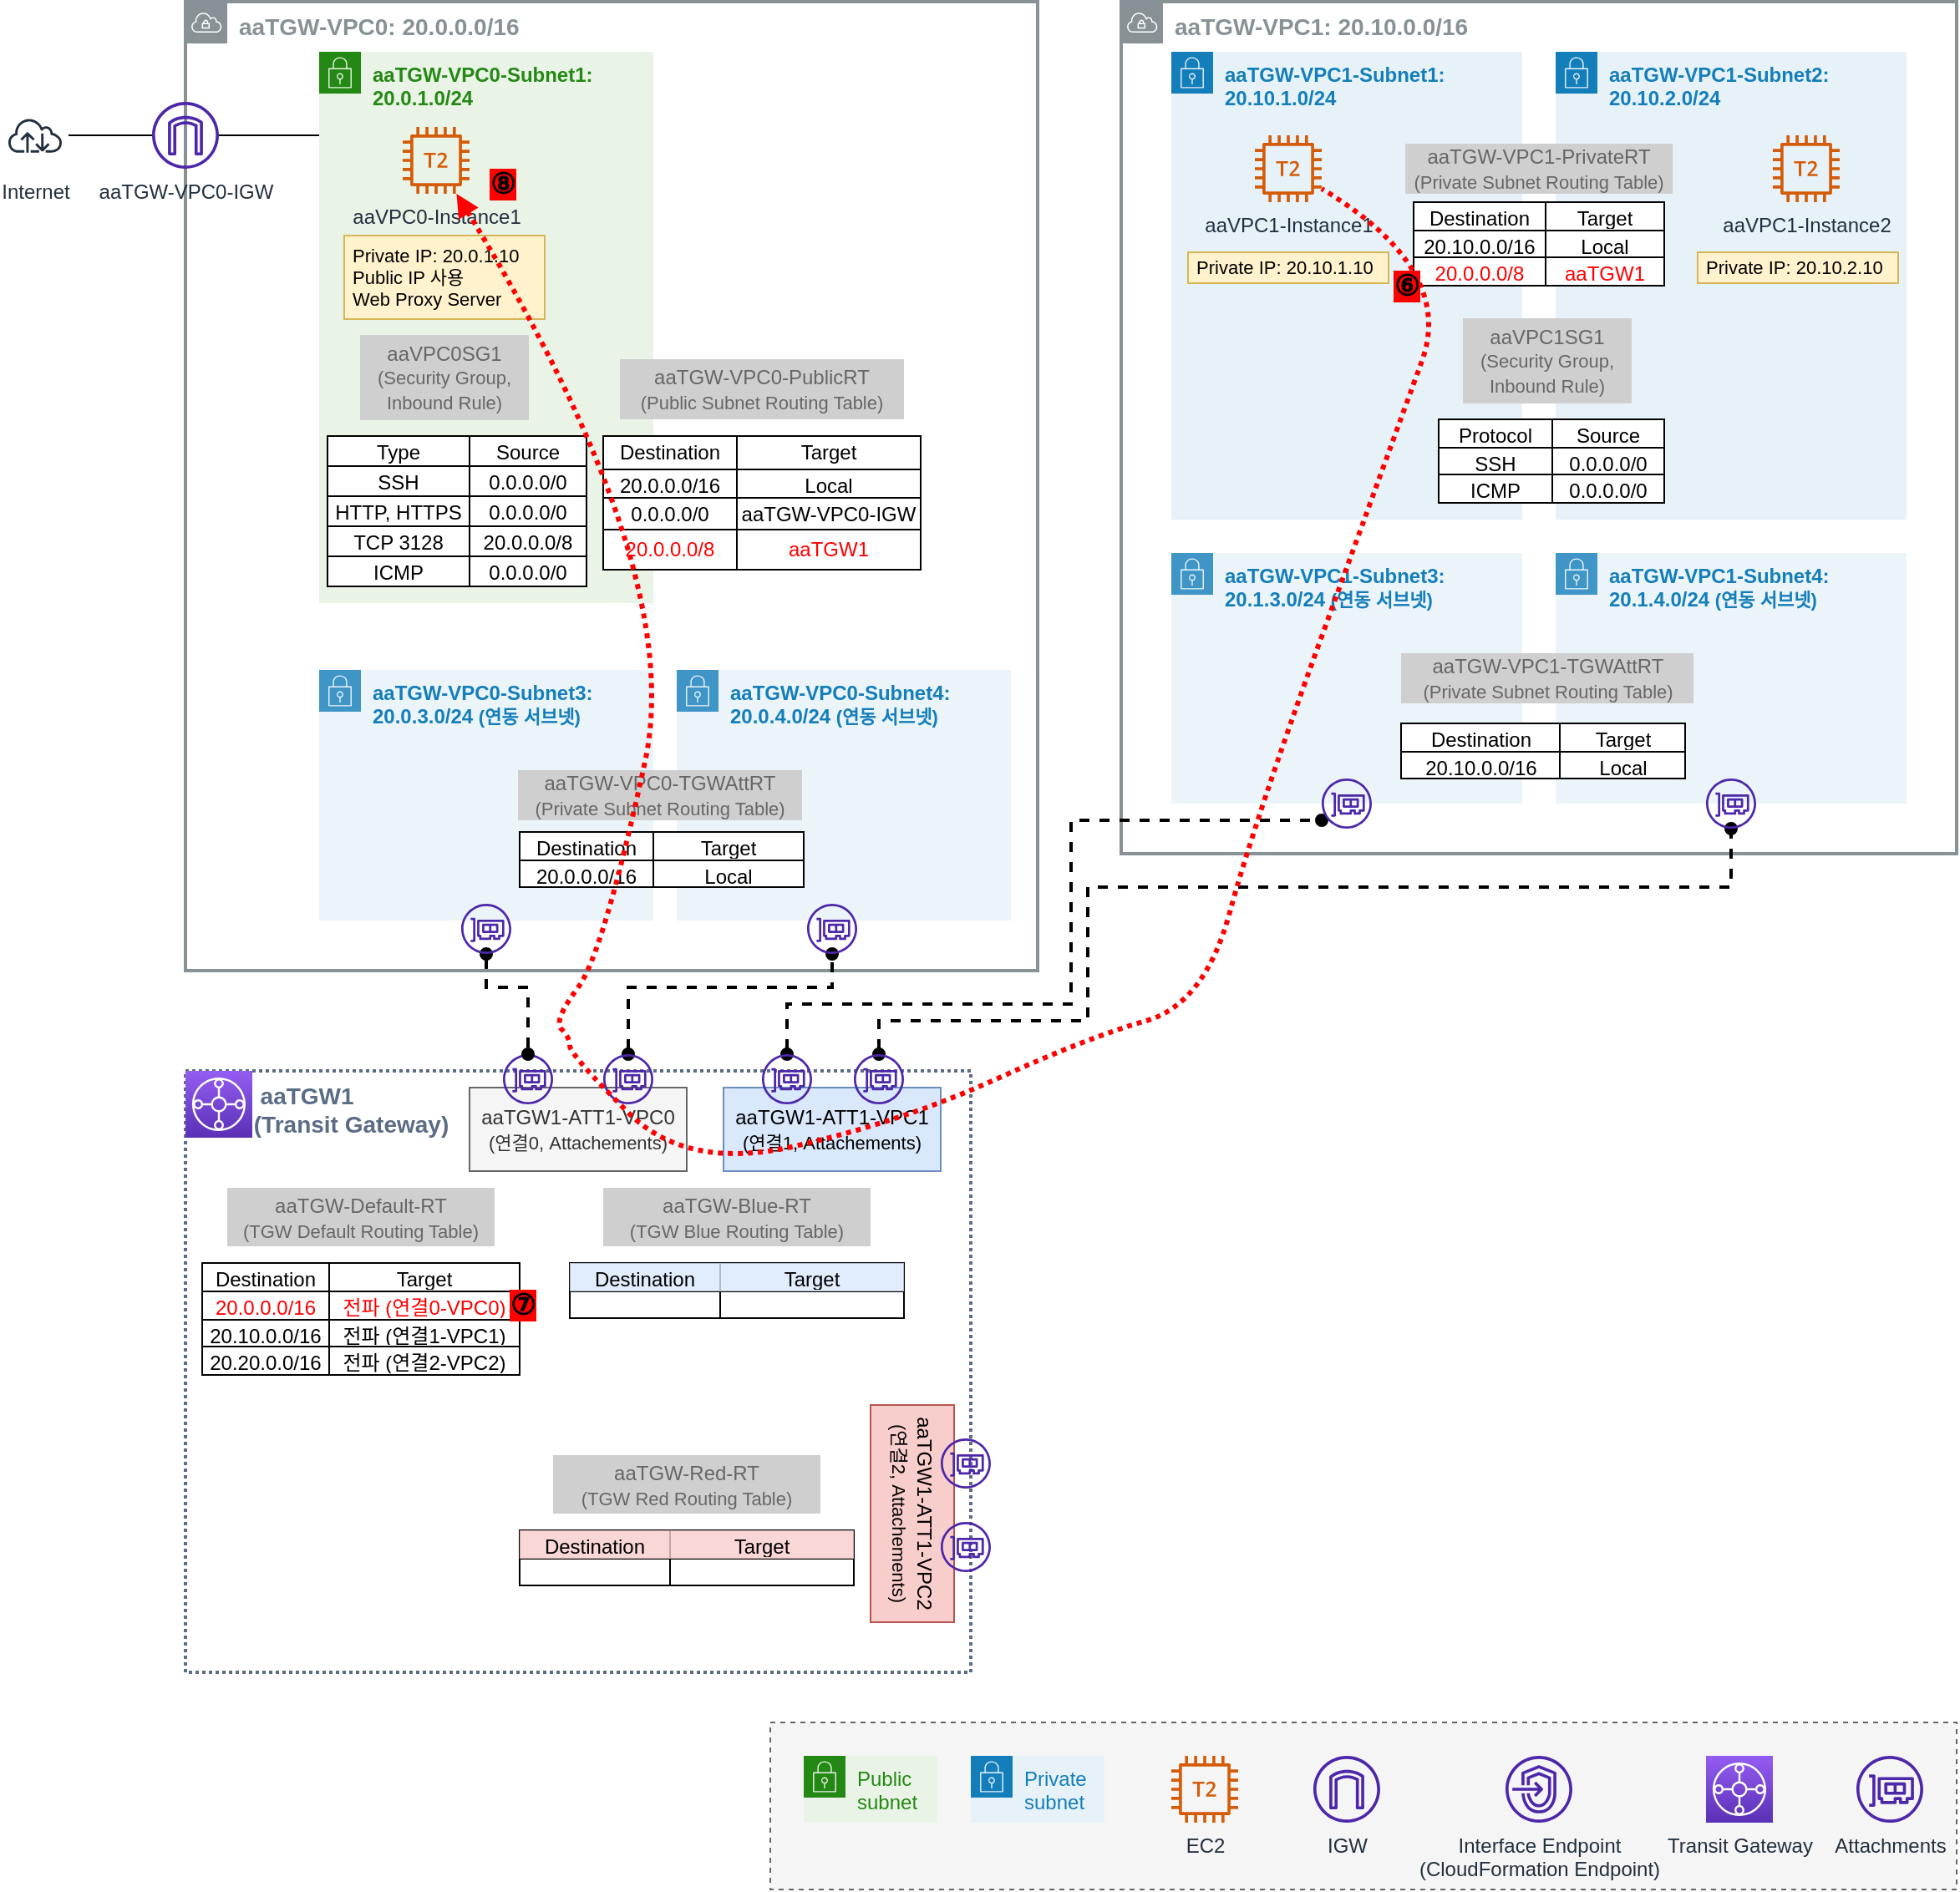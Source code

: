 <mxfile version="20.8.10" type="device"><diagram name="페이지-1" id="Fqa8u3S5fCWvVxwxfUf8"><mxGraphModel dx="1306" dy="894" grid="1" gridSize="10" guides="1" tooltips="1" connect="1" arrows="1" fold="1" page="1" pageScale="1" pageWidth="827" pageHeight="1169" math="0" shadow="0"><root><mxCell id="0"/><mxCell id="1" parent="0"/><mxCell id="DQkL2H3UqqjU508mGGCu-1" value="" style="rounded=0;whiteSpace=wrap;html=1;strokeColor=#666666;fontSize=11;fillColor=#f5f5f5;dashed=1;fontColor=#333333;" parent="1" vertex="1"><mxGeometry x="480" y="1080" width="710" height="100" as="geometry"/></mxCell><mxCell id="DQkL2H3UqqjU508mGGCu-2" value="&lt;b&gt;&lt;font style=&quot;font-size: 14px;&quot;&gt;aaTGW-VPC0: 20.0.0.0/16&lt;/font&gt;&lt;/b&gt;" style="sketch=0;outlineConnect=0;gradientColor=none;html=1;whiteSpace=wrap;fontSize=12;fontStyle=0;shape=mxgraph.aws4.group;grIcon=mxgraph.aws4.group_vpc;strokeColor=#879196;fillColor=none;verticalAlign=top;align=left;spacingLeft=30;fontColor=#879196;dashed=0;strokeWidth=2;" parent="1" vertex="1"><mxGeometry x="130" y="50" width="510" height="580" as="geometry"/></mxCell><mxCell id="DQkL2H3UqqjU508mGGCu-3" value="&lt;b&gt;&lt;font style=&quot;font-size: 14px;&quot;&gt;aaTGW-VPC1: 20.10.0.0/16&lt;/font&gt;&lt;/b&gt;" style="sketch=0;outlineConnect=0;gradientColor=none;html=1;whiteSpace=wrap;fontSize=12;fontStyle=0;shape=mxgraph.aws4.group;grIcon=mxgraph.aws4.group_vpc;strokeColor=#879196;fillColor=none;verticalAlign=top;align=left;spacingLeft=30;fontColor=#879196;dashed=0;strokeWidth=2;" parent="1" vertex="1"><mxGeometry x="690" y="50" width="500" height="510" as="geometry"/></mxCell><mxCell id="DQkL2H3UqqjU508mGGCu-4" value="           aaTGW1&#10;          (Transit Gateway)" style="fillColor=none;strokeColor=#5A6C86;dashed=1;verticalAlign=top;fontStyle=1;fontColor=#5A6C86;align=left;fontSize=14;strokeWidth=2;dashPattern=1 1;" parent="1" vertex="1"><mxGeometry x="130" y="690" width="470" height="360" as="geometry"/></mxCell><mxCell id="DQkL2H3UqqjU508mGGCu-5" value="Attachments" style="sketch=0;outlineConnect=0;fontColor=#232F3E;gradientColor=none;fillColor=#4D27AA;strokeColor=none;dashed=0;verticalLabelPosition=bottom;verticalAlign=top;align=center;html=1;fontSize=12;fontStyle=0;aspect=fixed;pointerEvents=1;shape=mxgraph.aws4.elastic_network_interface;" parent="1" vertex="1"><mxGeometry x="1130" y="1100" width="40" height="40" as="geometry"/></mxCell><mxCell id="DQkL2H3UqqjU508mGGCu-6" value="&lt;b&gt;aaTGW-VPC0-Subnet1: 20.0.1.0/24&lt;/b&gt;" style="points=[[0,0],[0.25,0],[0.5,0],[0.75,0],[1,0],[1,0.25],[1,0.5],[1,0.75],[1,1],[0.75,1],[0.5,1],[0.25,1],[0,1],[0,0.75],[0,0.5],[0,0.25]];outlineConnect=0;gradientColor=none;html=1;whiteSpace=wrap;fontSize=12;fontStyle=0;container=1;pointerEvents=0;collapsible=0;recursiveResize=0;shape=mxgraph.aws4.group;grIcon=mxgraph.aws4.group_security_group;grStroke=0;strokeColor=#248814;fillColor=#E9F3E6;verticalAlign=top;align=left;spacingLeft=30;fontColor=#248814;dashed=0;" parent="1" vertex="1"><mxGeometry x="210" y="80" width="200" height="330" as="geometry"/></mxCell><mxCell id="DQkL2H3UqqjU508mGGCu-7" value="aaVPC0-Instance1" style="sketch=0;outlineConnect=0;fontColor=#232F3E;gradientColor=none;fillColor=#D45B07;strokeColor=none;dashed=0;verticalLabelPosition=bottom;verticalAlign=top;align=center;html=1;fontSize=12;fontStyle=0;aspect=fixed;pointerEvents=1;shape=mxgraph.aws4.t2_instance;" parent="DQkL2H3UqqjU508mGGCu-6" vertex="1"><mxGeometry x="50" y="45" width="40" height="40" as="geometry"/></mxCell><mxCell id="DQkL2H3UqqjU508mGGCu-8" style="edgeStyle=orthogonalEdgeStyle;rounded=0;orthogonalLoop=1;jettySize=auto;html=1;strokeWidth=1;fontSize=11;startArrow=none;startFill=0;endArrow=none;endFill=0;" parent="1" source="DQkL2H3UqqjU508mGGCu-9" edge="1"><mxGeometry relative="1" as="geometry"><mxPoint x="210" y="130" as="targetPoint"/><Array as="points"><mxPoint x="210" y="130"/></Array></mxGeometry></mxCell><mxCell id="DQkL2H3UqqjU508mGGCu-9" value="aaTGW-VPC0-IGW" style="sketch=0;outlineConnect=0;fontColor=#232F3E;gradientColor=none;fillColor=#4D27AA;strokeColor=none;dashed=0;verticalLabelPosition=bottom;verticalAlign=top;align=center;html=1;fontSize=12;fontStyle=0;aspect=fixed;pointerEvents=1;shape=mxgraph.aws4.internet_gateway;" parent="1" vertex="1"><mxGeometry x="110" y="110" width="40" height="40" as="geometry"/></mxCell><mxCell id="DQkL2H3UqqjU508mGGCu-10" value="IGW" style="sketch=0;outlineConnect=0;fontColor=#232F3E;gradientColor=none;fillColor=#4D27AA;strokeColor=none;dashed=0;verticalLabelPosition=bottom;verticalAlign=top;align=center;html=1;fontSize=12;fontStyle=0;aspect=fixed;pointerEvents=1;shape=mxgraph.aws4.internet_gateway;" parent="1" vertex="1"><mxGeometry x="805" y="1100" width="40" height="40" as="geometry"/></mxCell><mxCell id="DQkL2H3UqqjU508mGGCu-11" value="Interface Endpoint&lt;br&gt;(CloudFormation Endpoint)" style="sketch=0;outlineConnect=0;fontColor=#232F3E;gradientColor=none;fillColor=#4D27AA;strokeColor=none;dashed=0;verticalLabelPosition=bottom;verticalAlign=top;align=center;html=1;fontSize=12;fontStyle=0;aspect=fixed;pointerEvents=1;shape=mxgraph.aws4.endpoints;" parent="1" vertex="1"><mxGeometry x="920" y="1100" width="40" height="40" as="geometry"/></mxCell><mxCell id="DQkL2H3UqqjU508mGGCu-12" value="Public subnet" style="points=[[0,0],[0.25,0],[0.5,0],[0.75,0],[1,0],[1,0.25],[1,0.5],[1,0.75],[1,1],[0.75,1],[0.5,1],[0.25,1],[0,1],[0,0.75],[0,0.5],[0,0.25]];outlineConnect=0;gradientColor=none;html=1;whiteSpace=wrap;fontSize=12;fontStyle=0;container=1;pointerEvents=0;collapsible=0;recursiveResize=0;shape=mxgraph.aws4.group;grIcon=mxgraph.aws4.group_security_group;grStroke=0;strokeColor=#248814;fillColor=#E9F3E6;verticalAlign=top;align=left;spacingLeft=30;fontColor=#248814;dashed=0;" parent="1" vertex="1"><mxGeometry x="500" y="1100" width="80" height="40" as="geometry"/></mxCell><mxCell id="DQkL2H3UqqjU508mGGCu-13" style="edgeStyle=orthogonalEdgeStyle;rounded=0;orthogonalLoop=1;jettySize=auto;html=1;strokeWidth=1;fontSize=11;startArrow=none;startFill=0;endArrow=none;endFill=0;" parent="1" source="DQkL2H3UqqjU508mGGCu-14" target="DQkL2H3UqqjU508mGGCu-9" edge="1"><mxGeometry relative="1" as="geometry"/></mxCell><mxCell id="DQkL2H3UqqjU508mGGCu-14" value="Internet" style="sketch=0;outlineConnect=0;fontColor=#232F3E;gradientColor=none;strokeColor=#232F3E;fillColor=#ffffff;dashed=0;verticalLabelPosition=bottom;verticalAlign=top;align=center;html=1;fontSize=12;fontStyle=0;aspect=fixed;shape=mxgraph.aws4.resourceIcon;resIcon=mxgraph.aws4.internet;" parent="1" vertex="1"><mxGeometry x="20" y="110" width="40" height="40" as="geometry"/></mxCell><mxCell id="DQkL2H3UqqjU508mGGCu-15" value="" style="shape=table;startSize=0;container=1;collapsible=0;childLayout=tableLayout;labelBackgroundColor=none;strokeColor=#000000;fontColor=#000000;fillColor=default;" parent="1" vertex="1"><mxGeometry x="380" y="310" width="190" height="80" as="geometry"/></mxCell><mxCell id="DQkL2H3UqqjU508mGGCu-16" value="" style="shape=tableRow;horizontal=0;startSize=0;swimlaneHead=0;swimlaneBody=0;strokeColor=inherit;top=0;left=0;bottom=0;right=0;collapsible=0;dropTarget=0;fillColor=none;points=[[0,0.5],[1,0.5]];portConstraint=eastwest;labelBackgroundColor=none;fontColor=#000000;" parent="DQkL2H3UqqjU508mGGCu-15" vertex="1"><mxGeometry width="190" height="20" as="geometry"/></mxCell><mxCell id="DQkL2H3UqqjU508mGGCu-17" value="Destination" style="shape=partialRectangle;html=1;whiteSpace=wrap;connectable=0;strokeColor=inherit;overflow=hidden;fillColor=none;top=0;left=0;bottom=0;right=0;pointerEvents=1;labelBackgroundColor=none;fontColor=#000000;" parent="DQkL2H3UqqjU508mGGCu-16" vertex="1"><mxGeometry width="80" height="20" as="geometry"><mxRectangle width="80" height="20" as="alternateBounds"/></mxGeometry></mxCell><mxCell id="DQkL2H3UqqjU508mGGCu-18" value="Target" style="shape=partialRectangle;html=1;whiteSpace=wrap;connectable=0;strokeColor=inherit;overflow=hidden;fillColor=none;top=0;left=0;bottom=0;right=0;pointerEvents=1;labelBackgroundColor=none;fontColor=#000000;" parent="DQkL2H3UqqjU508mGGCu-16" vertex="1"><mxGeometry x="80" width="110" height="20" as="geometry"><mxRectangle width="110" height="20" as="alternateBounds"/></mxGeometry></mxCell><mxCell id="DQkL2H3UqqjU508mGGCu-19" value="" style="shape=tableRow;horizontal=0;startSize=0;swimlaneHead=0;swimlaneBody=0;strokeColor=inherit;top=0;left=0;bottom=0;right=0;collapsible=0;dropTarget=0;fillColor=none;points=[[0,0.5],[1,0.5]];portConstraint=eastwest;labelBackgroundColor=none;fontColor=#000000;" parent="DQkL2H3UqqjU508mGGCu-15" vertex="1"><mxGeometry y="20" width="190" height="17" as="geometry"/></mxCell><mxCell id="DQkL2H3UqqjU508mGGCu-20" value="20.0.0.0/16" style="shape=partialRectangle;html=1;whiteSpace=wrap;connectable=0;strokeColor=inherit;overflow=hidden;fillColor=none;top=0;left=0;bottom=0;right=0;pointerEvents=1;labelBackgroundColor=none;fontColor=#000000;" parent="DQkL2H3UqqjU508mGGCu-19" vertex="1"><mxGeometry width="80" height="17" as="geometry"><mxRectangle width="80" height="17" as="alternateBounds"/></mxGeometry></mxCell><mxCell id="DQkL2H3UqqjU508mGGCu-21" value="Local" style="shape=partialRectangle;html=1;whiteSpace=wrap;connectable=0;strokeColor=inherit;overflow=hidden;fillColor=none;top=0;left=0;bottom=0;right=0;pointerEvents=1;labelBackgroundColor=none;fontColor=#000000;" parent="DQkL2H3UqqjU508mGGCu-19" vertex="1"><mxGeometry x="80" width="110" height="17" as="geometry"><mxRectangle width="110" height="17" as="alternateBounds"/></mxGeometry></mxCell><mxCell id="DQkL2H3UqqjU508mGGCu-22" value="" style="shape=tableRow;horizontal=0;startSize=0;swimlaneHead=0;swimlaneBody=0;strokeColor=inherit;top=0;left=0;bottom=0;right=0;collapsible=0;dropTarget=0;fillColor=none;points=[[0,0.5],[1,0.5]];portConstraint=eastwest;labelBackgroundColor=none;fontColor=#000000;" parent="DQkL2H3UqqjU508mGGCu-15" vertex="1"><mxGeometry y="37" width="190" height="19" as="geometry"/></mxCell><mxCell id="DQkL2H3UqqjU508mGGCu-23" value="0.0.0.0/0" style="shape=partialRectangle;html=1;whiteSpace=wrap;connectable=0;strokeColor=inherit;overflow=hidden;fillColor=none;top=0;left=0;bottom=0;right=0;pointerEvents=1;labelBackgroundColor=none;fontColor=#000000;" parent="DQkL2H3UqqjU508mGGCu-22" vertex="1"><mxGeometry width="80" height="19" as="geometry"><mxRectangle width="80" height="19" as="alternateBounds"/></mxGeometry></mxCell><mxCell id="DQkL2H3UqqjU508mGGCu-24" value="aaTGW-VPC0-IGW" style="shape=partialRectangle;html=1;whiteSpace=wrap;connectable=0;strokeColor=inherit;overflow=hidden;fillColor=none;top=0;left=0;bottom=0;right=0;pointerEvents=1;labelBackgroundColor=none;fontColor=#000000;" parent="DQkL2H3UqqjU508mGGCu-22" vertex="1"><mxGeometry x="80" width="110" height="19" as="geometry"><mxRectangle width="110" height="19" as="alternateBounds"/></mxGeometry></mxCell><mxCell id="DQkL2H3UqqjU508mGGCu-25" value="" style="shape=tableRow;horizontal=0;startSize=0;swimlaneHead=0;swimlaneBody=0;strokeColor=inherit;top=0;left=0;bottom=0;right=0;collapsible=0;dropTarget=0;fillColor=none;points=[[0,0.5],[1,0.5]];portConstraint=eastwest;labelBackgroundColor=none;fontColor=#000000;" parent="DQkL2H3UqqjU508mGGCu-15" vertex="1"><mxGeometry y="56" width="190" height="24" as="geometry"/></mxCell><mxCell id="DQkL2H3UqqjU508mGGCu-26" value="20.0.0.0/8" style="shape=partialRectangle;html=1;whiteSpace=wrap;connectable=0;strokeColor=inherit;overflow=hidden;fillColor=none;top=0;left=0;bottom=0;right=0;pointerEvents=1;labelBackgroundColor=none;fontColor=#FF0000;" parent="DQkL2H3UqqjU508mGGCu-25" vertex="1"><mxGeometry width="80" height="24" as="geometry"><mxRectangle width="80" height="24" as="alternateBounds"/></mxGeometry></mxCell><mxCell id="DQkL2H3UqqjU508mGGCu-27" value="aaTGW1" style="shape=partialRectangle;html=1;whiteSpace=wrap;connectable=0;strokeColor=inherit;overflow=hidden;fillColor=none;top=0;left=0;bottom=0;right=0;pointerEvents=1;labelBackgroundColor=none;fontColor=#FF0000;" parent="DQkL2H3UqqjU508mGGCu-25" vertex="1"><mxGeometry x="80" width="110" height="24" as="geometry"><mxRectangle width="110" height="24" as="alternateBounds"/></mxGeometry></mxCell><mxCell id="DQkL2H3UqqjU508mGGCu-28" value="aaTGW-VPC0-PublicRT&lt;br&gt;&lt;font style=&quot;font-size: 11px;&quot;&gt;(Public Subnet Routing Table)&lt;/font&gt;" style="text;html=1;strokeColor=none;fillColor=#CFCFCF;align=center;verticalAlign=middle;whiteSpace=wrap;rounded=0;fontColor=#666666;" parent="1" vertex="1"><mxGeometry x="390" y="264" width="170" height="36" as="geometry"/></mxCell><mxCell id="DQkL2H3UqqjU508mGGCu-29" value="&amp;nbsp;Private IP: 20.0.1.10&lt;br style=&quot;font-size: 11px;&quot;&gt;&amp;nbsp;Public IP 사용&lt;br style=&quot;font-size: 11px;&quot;&gt;&amp;nbsp;Web Proxy Server" style="text;html=1;strokeColor=#d6b656;fillColor=#fff2cc;align=left;verticalAlign=middle;whiteSpace=wrap;rounded=0;fontSize=11;" parent="1" vertex="1"><mxGeometry x="225" y="190" width="120" height="50" as="geometry"/></mxCell><mxCell id="DQkL2H3UqqjU508mGGCu-30" value="" style="shape=table;startSize=0;container=1;collapsible=0;childLayout=tableLayout;fontSize=12;" parent="1" vertex="1"><mxGeometry x="215" y="310" width="155" height="90" as="geometry"/></mxCell><mxCell id="DQkL2H3UqqjU508mGGCu-31" value="" style="shape=tableRow;horizontal=0;startSize=0;swimlaneHead=0;swimlaneBody=0;strokeColor=inherit;top=0;left=0;bottom=0;right=0;collapsible=0;dropTarget=0;fillColor=none;points=[[0,0.5],[1,0.5]];portConstraint=eastwest;fontSize=14;" parent="DQkL2H3UqqjU508mGGCu-30" vertex="1"><mxGeometry width="155" height="18" as="geometry"/></mxCell><mxCell id="DQkL2H3UqqjU508mGGCu-32" value="Type" style="shape=partialRectangle;html=1;whiteSpace=wrap;connectable=0;strokeColor=inherit;overflow=hidden;fillColor=none;top=0;left=0;bottom=0;right=0;pointerEvents=1;fontSize=12;" parent="DQkL2H3UqqjU508mGGCu-31" vertex="1"><mxGeometry width="85" height="18" as="geometry"><mxRectangle width="85" height="18" as="alternateBounds"/></mxGeometry></mxCell><mxCell id="DQkL2H3UqqjU508mGGCu-33" value="Source" style="shape=partialRectangle;html=1;whiteSpace=wrap;connectable=0;strokeColor=inherit;overflow=hidden;fillColor=none;top=0;left=0;bottom=0;right=0;pointerEvents=1;fontSize=12;" parent="DQkL2H3UqqjU508mGGCu-31" vertex="1"><mxGeometry x="85" width="70" height="18" as="geometry"><mxRectangle width="70" height="18" as="alternateBounds"/></mxGeometry></mxCell><mxCell id="DQkL2H3UqqjU508mGGCu-34" value="" style="shape=tableRow;horizontal=0;startSize=0;swimlaneHead=0;swimlaneBody=0;strokeColor=inherit;top=0;left=0;bottom=0;right=0;collapsible=0;dropTarget=0;fillColor=none;points=[[0,0.5],[1,0.5]];portConstraint=eastwest;fontSize=14;" parent="DQkL2H3UqqjU508mGGCu-30" vertex="1"><mxGeometry y="18" width="155" height="18" as="geometry"/></mxCell><mxCell id="DQkL2H3UqqjU508mGGCu-35" value="SSH" style="shape=partialRectangle;html=1;whiteSpace=wrap;connectable=0;strokeColor=inherit;overflow=hidden;fillColor=none;top=0;left=0;bottom=0;right=0;pointerEvents=1;fontSize=12;" parent="DQkL2H3UqqjU508mGGCu-34" vertex="1"><mxGeometry width="85" height="18" as="geometry"><mxRectangle width="85" height="18" as="alternateBounds"/></mxGeometry></mxCell><mxCell id="DQkL2H3UqqjU508mGGCu-36" value="0.0.0.0/0" style="shape=partialRectangle;html=1;whiteSpace=wrap;connectable=0;strokeColor=inherit;overflow=hidden;fillColor=none;top=0;left=0;bottom=0;right=0;pointerEvents=1;fontSize=12;" parent="DQkL2H3UqqjU508mGGCu-34" vertex="1"><mxGeometry x="85" width="70" height="18" as="geometry"><mxRectangle width="70" height="18" as="alternateBounds"/></mxGeometry></mxCell><mxCell id="DQkL2H3UqqjU508mGGCu-37" value="" style="shape=tableRow;horizontal=0;startSize=0;swimlaneHead=0;swimlaneBody=0;strokeColor=inherit;top=0;left=0;bottom=0;right=0;collapsible=0;dropTarget=0;fillColor=none;points=[[0,0.5],[1,0.5]];portConstraint=eastwest;fontSize=14;" parent="DQkL2H3UqqjU508mGGCu-30" vertex="1"><mxGeometry y="36" width="155" height="18" as="geometry"/></mxCell><mxCell id="DQkL2H3UqqjU508mGGCu-38" value="HTTP, HTTPS" style="shape=partialRectangle;html=1;whiteSpace=wrap;connectable=0;strokeColor=inherit;overflow=hidden;fillColor=none;top=0;left=0;bottom=0;right=0;pointerEvents=1;fontSize=12;" parent="DQkL2H3UqqjU508mGGCu-37" vertex="1"><mxGeometry width="85" height="18" as="geometry"><mxRectangle width="85" height="18" as="alternateBounds"/></mxGeometry></mxCell><mxCell id="DQkL2H3UqqjU508mGGCu-39" value="0.0.0.0/0" style="shape=partialRectangle;html=1;whiteSpace=wrap;connectable=0;strokeColor=inherit;overflow=hidden;fillColor=none;top=0;left=0;bottom=0;right=0;pointerEvents=1;fontSize=12;" parent="DQkL2H3UqqjU508mGGCu-37" vertex="1"><mxGeometry x="85" width="70" height="18" as="geometry"><mxRectangle width="70" height="18" as="alternateBounds"/></mxGeometry></mxCell><mxCell id="DQkL2H3UqqjU508mGGCu-40" value="" style="shape=tableRow;horizontal=0;startSize=0;swimlaneHead=0;swimlaneBody=0;strokeColor=inherit;top=0;left=0;bottom=0;right=0;collapsible=0;dropTarget=0;fillColor=none;points=[[0,0.5],[1,0.5]];portConstraint=eastwest;fontSize=14;" parent="DQkL2H3UqqjU508mGGCu-30" vertex="1"><mxGeometry y="54" width="155" height="18" as="geometry"/></mxCell><mxCell id="DQkL2H3UqqjU508mGGCu-41" value="TCP 3128" style="shape=partialRectangle;html=1;whiteSpace=wrap;connectable=0;strokeColor=inherit;overflow=hidden;fillColor=none;top=0;left=0;bottom=0;right=0;pointerEvents=1;fontSize=12;" parent="DQkL2H3UqqjU508mGGCu-40" vertex="1"><mxGeometry width="85" height="18" as="geometry"><mxRectangle width="85" height="18" as="alternateBounds"/></mxGeometry></mxCell><mxCell id="DQkL2H3UqqjU508mGGCu-42" value="20.0.0.0/8" style="shape=partialRectangle;html=1;whiteSpace=wrap;connectable=0;strokeColor=inherit;overflow=hidden;fillColor=none;top=0;left=0;bottom=0;right=0;pointerEvents=1;fontSize=12;" parent="DQkL2H3UqqjU508mGGCu-40" vertex="1"><mxGeometry x="85" width="70" height="18" as="geometry"><mxRectangle width="70" height="18" as="alternateBounds"/></mxGeometry></mxCell><mxCell id="DQkL2H3UqqjU508mGGCu-43" value="" style="shape=tableRow;horizontal=0;startSize=0;swimlaneHead=0;swimlaneBody=0;strokeColor=inherit;top=0;left=0;bottom=0;right=0;collapsible=0;dropTarget=0;fillColor=none;points=[[0,0.5],[1,0.5]];portConstraint=eastwest;fontSize=14;" parent="DQkL2H3UqqjU508mGGCu-30" vertex="1"><mxGeometry y="72" width="155" height="18" as="geometry"/></mxCell><mxCell id="DQkL2H3UqqjU508mGGCu-44" value="ICMP" style="shape=partialRectangle;html=1;whiteSpace=wrap;connectable=0;strokeColor=inherit;overflow=hidden;fillColor=none;top=0;left=0;bottom=0;right=0;pointerEvents=1;fontSize=12;" parent="DQkL2H3UqqjU508mGGCu-43" vertex="1"><mxGeometry width="85" height="18" as="geometry"><mxRectangle width="85" height="18" as="alternateBounds"/></mxGeometry></mxCell><mxCell id="DQkL2H3UqqjU508mGGCu-45" value="0.0.0.0/0" style="shape=partialRectangle;html=1;whiteSpace=wrap;connectable=0;strokeColor=inherit;overflow=hidden;fillColor=none;top=0;left=0;bottom=0;right=0;pointerEvents=1;fontSize=12;" parent="DQkL2H3UqqjU508mGGCu-43" vertex="1"><mxGeometry x="85" width="70" height="18" as="geometry"><mxRectangle width="70" height="18" as="alternateBounds"/></mxGeometry></mxCell><mxCell id="DQkL2H3UqqjU508mGGCu-46" value="aaVPC0SG1&lt;br&gt;&lt;font style=&quot;font-size: 11px;&quot;&gt;(Security Group, Inbound Rule)&lt;/font&gt;" style="rounded=0;whiteSpace=wrap;html=1;fillColor=#CFCFCF;fontColor=#666666;strokeColor=#CFCFCF;align=center;" parent="1" vertex="1"><mxGeometry x="235" y="250" width="100" height="50" as="geometry"/></mxCell><mxCell id="DQkL2H3UqqjU508mGGCu-47" value="&lt;b&gt;aaTGW-VPC1-Subnet1: 20.10.1.0/24&lt;/b&gt;" style="points=[[0,0],[0.25,0],[0.5,0],[0.75,0],[1,0],[1,0.25],[1,0.5],[1,0.75],[1,1],[0.75,1],[0.5,1],[0.25,1],[0,1],[0,0.75],[0,0.5],[0,0.25]];outlineConnect=0;gradientColor=none;html=1;whiteSpace=wrap;fontSize=12;fontStyle=0;container=1;pointerEvents=0;collapsible=0;recursiveResize=0;shape=mxgraph.aws4.group;grIcon=mxgraph.aws4.group_security_group;grStroke=0;strokeColor=#147EBA;fillColor=#E6F2F8;verticalAlign=top;align=left;spacingLeft=30;fontColor=#147EBA;dashed=0;" parent="1" vertex="1"><mxGeometry x="720" y="80" width="210" height="280" as="geometry"/></mxCell><mxCell id="DQkL2H3UqqjU508mGGCu-48" value="aaVPC1-Instance1" style="sketch=0;outlineConnect=0;fontColor=#232F3E;gradientColor=none;fillColor=#D45B07;strokeColor=none;dashed=0;verticalLabelPosition=bottom;verticalAlign=top;align=center;html=1;fontSize=12;fontStyle=0;aspect=fixed;pointerEvents=1;shape=mxgraph.aws4.t2_instance;" parent="DQkL2H3UqqjU508mGGCu-47" vertex="1"><mxGeometry x="50" y="50" width="40" height="40" as="geometry"/></mxCell><mxCell id="DQkL2H3UqqjU508mGGCu-49" value="&amp;nbsp;Private IP: 20.10.1.10" style="text;html=1;strokeColor=#d6b656;fillColor=#fff2cc;align=left;verticalAlign=middle;whiteSpace=wrap;rounded=0;fontSize=11;" parent="DQkL2H3UqqjU508mGGCu-47" vertex="1"><mxGeometry x="10" y="120" width="120" height="18.5" as="geometry"/></mxCell><mxCell id="DQkL2H3UqqjU508mGGCu-50" value="Private subnet" style="points=[[0,0],[0.25,0],[0.5,0],[0.75,0],[1,0],[1,0.25],[1,0.5],[1,0.75],[1,1],[0.75,1],[0.5,1],[0.25,1],[0,1],[0,0.75],[0,0.5],[0,0.25]];outlineConnect=0;gradientColor=none;html=1;whiteSpace=wrap;fontSize=12;fontStyle=0;container=1;pointerEvents=0;collapsible=0;recursiveResize=0;shape=mxgraph.aws4.group;grIcon=mxgraph.aws4.group_security_group;grStroke=0;strokeColor=#147EBA;fillColor=#E6F2F8;verticalAlign=top;align=left;spacingLeft=30;fontColor=#147EBA;dashed=0;" parent="1" vertex="1"><mxGeometry x="600" y="1100" width="80" height="40" as="geometry"/></mxCell><mxCell id="DQkL2H3UqqjU508mGGCu-51" value="&lt;b&gt;aaTGW-VPC1-Subnet2: 20.10.2.0/24&lt;/b&gt;" style="points=[[0,0],[0.25,0],[0.5,0],[0.75,0],[1,0],[1,0.25],[1,0.5],[1,0.75],[1,1],[0.75,1],[0.5,1],[0.25,1],[0,1],[0,0.75],[0,0.5],[0,0.25]];outlineConnect=0;gradientColor=none;html=1;whiteSpace=wrap;fontSize=12;fontStyle=0;container=1;pointerEvents=0;collapsible=0;recursiveResize=0;shape=mxgraph.aws4.group;grIcon=mxgraph.aws4.group_security_group;grStroke=0;strokeColor=#147EBA;fillColor=#E6F2F8;verticalAlign=top;align=left;spacingLeft=30;fontColor=#147EBA;dashed=0;" parent="1" vertex="1"><mxGeometry x="950" y="80" width="210" height="280" as="geometry"/></mxCell><mxCell id="DQkL2H3UqqjU508mGGCu-52" value="aaVPC1-Instance2" style="sketch=0;outlineConnect=0;fontColor=#232F3E;gradientColor=none;fillColor=#D45B07;strokeColor=none;dashed=0;verticalLabelPosition=bottom;verticalAlign=top;align=center;html=1;fontSize=12;fontStyle=0;aspect=fixed;pointerEvents=1;shape=mxgraph.aws4.t2_instance;" parent="DQkL2H3UqqjU508mGGCu-51" vertex="1"><mxGeometry x="130" y="50" width="40" height="40" as="geometry"/></mxCell><mxCell id="DQkL2H3UqqjU508mGGCu-53" value="aaTGW-VPC1-PrivateRT&lt;br&gt;&lt;font style=&quot;font-size: 11px;&quot;&gt;(Private Subnet Routing Table)&lt;/font&gt;" style="text;html=1;strokeColor=none;fillColor=#CFCFCF;align=center;verticalAlign=middle;whiteSpace=wrap;rounded=0;fontColor=#666666;" parent="DQkL2H3UqqjU508mGGCu-51" vertex="1"><mxGeometry x="-90" y="55" width="160" height="30" as="geometry"/></mxCell><mxCell id="DQkL2H3UqqjU508mGGCu-54" value="&amp;nbsp;Private IP: 20.10.2.10" style="text;html=1;strokeColor=#d6b656;fillColor=#fff2cc;align=left;verticalAlign=middle;whiteSpace=wrap;rounded=0;fontSize=11;" parent="DQkL2H3UqqjU508mGGCu-51" vertex="1"><mxGeometry x="85" y="120" width="120" height="18.5" as="geometry"/></mxCell><mxCell id="DQkL2H3UqqjU508mGGCu-55" value="" style="shape=table;startSize=0;container=1;collapsible=0;childLayout=tableLayout;" parent="1" vertex="1"><mxGeometry x="865" y="170" width="150" height="50" as="geometry"/></mxCell><mxCell id="DQkL2H3UqqjU508mGGCu-56" value="" style="shape=tableRow;horizontal=0;startSize=0;swimlaneHead=0;swimlaneBody=0;top=0;left=0;bottom=0;right=0;collapsible=0;dropTarget=0;fillColor=none;points=[[0,0.5],[1,0.5]];portConstraint=eastwest;" parent="DQkL2H3UqqjU508mGGCu-55" vertex="1"><mxGeometry width="150" height="17" as="geometry"/></mxCell><mxCell id="DQkL2H3UqqjU508mGGCu-57" value="Destination" style="shape=partialRectangle;html=1;whiteSpace=wrap;connectable=0;overflow=hidden;fillColor=none;top=0;left=0;bottom=0;right=0;pointerEvents=1;" parent="DQkL2H3UqqjU508mGGCu-56" vertex="1"><mxGeometry width="79" height="17" as="geometry"><mxRectangle width="79" height="17" as="alternateBounds"/></mxGeometry></mxCell><mxCell id="DQkL2H3UqqjU508mGGCu-58" value="Target" style="shape=partialRectangle;html=1;whiteSpace=wrap;connectable=0;overflow=hidden;fillColor=none;top=0;left=0;bottom=0;right=0;pointerEvents=1;" parent="DQkL2H3UqqjU508mGGCu-56" vertex="1"><mxGeometry x="79" width="71" height="17" as="geometry"><mxRectangle width="71" height="17" as="alternateBounds"/></mxGeometry></mxCell><mxCell id="DQkL2H3UqqjU508mGGCu-59" value="" style="shape=tableRow;horizontal=0;startSize=0;swimlaneHead=0;swimlaneBody=0;top=0;left=0;bottom=0;right=0;collapsible=0;dropTarget=0;fillColor=none;points=[[0,0.5],[1,0.5]];portConstraint=eastwest;" parent="DQkL2H3UqqjU508mGGCu-55" vertex="1"><mxGeometry y="17" width="150" height="16" as="geometry"/></mxCell><mxCell id="DQkL2H3UqqjU508mGGCu-60" value="20.10.0.0/16" style="shape=partialRectangle;html=1;whiteSpace=wrap;connectable=0;overflow=hidden;fillColor=none;top=0;left=0;bottom=0;right=0;pointerEvents=1;" parent="DQkL2H3UqqjU508mGGCu-59" vertex="1"><mxGeometry width="79" height="16" as="geometry"><mxRectangle width="79" height="16" as="alternateBounds"/></mxGeometry></mxCell><mxCell id="DQkL2H3UqqjU508mGGCu-61" value="Local" style="shape=partialRectangle;html=1;whiteSpace=wrap;connectable=0;overflow=hidden;fillColor=none;top=0;left=0;bottom=0;right=0;pointerEvents=1;" parent="DQkL2H3UqqjU508mGGCu-59" vertex="1"><mxGeometry x="79" width="71" height="16" as="geometry"><mxRectangle width="71" height="16" as="alternateBounds"/></mxGeometry></mxCell><mxCell id="DQkL2H3UqqjU508mGGCu-62" value="" style="shape=tableRow;horizontal=0;startSize=0;swimlaneHead=0;swimlaneBody=0;top=0;left=0;bottom=0;right=0;collapsible=0;dropTarget=0;fillColor=none;points=[[0,0.5],[1,0.5]];portConstraint=eastwest;" parent="DQkL2H3UqqjU508mGGCu-55" vertex="1"><mxGeometry y="33" width="150" height="17" as="geometry"/></mxCell><mxCell id="DQkL2H3UqqjU508mGGCu-63" value="20.0.0.0/8" style="shape=partialRectangle;html=1;whiteSpace=wrap;connectable=0;overflow=hidden;fillColor=none;top=0;left=0;bottom=0;right=0;pointerEvents=1;fontColor=#FF0000;" parent="DQkL2H3UqqjU508mGGCu-62" vertex="1"><mxGeometry width="79" height="17" as="geometry"><mxRectangle width="79" height="17" as="alternateBounds"/></mxGeometry></mxCell><mxCell id="DQkL2H3UqqjU508mGGCu-64" value="aaTGW1" style="shape=partialRectangle;html=1;whiteSpace=wrap;connectable=0;overflow=hidden;fillColor=none;top=0;left=0;bottom=0;right=0;pointerEvents=1;fontColor=#FF0000;" parent="DQkL2H3UqqjU508mGGCu-62" vertex="1"><mxGeometry x="79" width="71" height="17" as="geometry"><mxRectangle width="71" height="17" as="alternateBounds"/></mxGeometry></mxCell><mxCell id="DQkL2H3UqqjU508mGGCu-65" value="aaVPC1SG1&lt;br&gt;&lt;font style=&quot;font-size: 11px;&quot;&gt;(Security Group, Inbound Rule)&lt;/font&gt;" style="rounded=0;whiteSpace=wrap;html=1;fillColor=#CFCFCF;fontColor=#666666;strokeColor=#CFCFCF;align=center;" parent="1" vertex="1"><mxGeometry x="895" y="240" width="100" height="50" as="geometry"/></mxCell><mxCell id="DQkL2H3UqqjU508mGGCu-66" value="" style="shape=table;startSize=0;container=1;collapsible=0;childLayout=tableLayout;fontSize=11;" parent="1" vertex="1"><mxGeometry x="880" y="300" width="135" height="50" as="geometry"/></mxCell><mxCell id="DQkL2H3UqqjU508mGGCu-67" value="" style="shape=tableRow;horizontal=0;startSize=0;swimlaneHead=0;swimlaneBody=0;strokeColor=inherit;top=0;left=0;bottom=0;right=0;collapsible=0;dropTarget=0;fillColor=none;points=[[0,0.5],[1,0.5]];portConstraint=eastwest;fontSize=11;" parent="DQkL2H3UqqjU508mGGCu-66" vertex="1"><mxGeometry width="135" height="17" as="geometry"/></mxCell><mxCell id="DQkL2H3UqqjU508mGGCu-68" value="&lt;font style=&quot;font-size: 12px;&quot;&gt;Protocol&lt;/font&gt;" style="shape=partialRectangle;html=1;whiteSpace=wrap;connectable=0;strokeColor=inherit;overflow=hidden;fillColor=none;top=0;left=0;bottom=0;right=0;pointerEvents=1;fontSize=11;" parent="DQkL2H3UqqjU508mGGCu-67" vertex="1"><mxGeometry width="68" height="17" as="geometry"><mxRectangle width="68" height="17" as="alternateBounds"/></mxGeometry></mxCell><mxCell id="DQkL2H3UqqjU508mGGCu-69" value="Source" style="shape=partialRectangle;html=1;whiteSpace=wrap;connectable=0;strokeColor=inherit;overflow=hidden;fillColor=none;top=0;left=0;bottom=0;right=0;pointerEvents=1;fontSize=12;" parent="DQkL2H3UqqjU508mGGCu-67" vertex="1"><mxGeometry x="68" width="67" height="17" as="geometry"><mxRectangle width="67" height="17" as="alternateBounds"/></mxGeometry></mxCell><mxCell id="DQkL2H3UqqjU508mGGCu-70" value="" style="shape=tableRow;horizontal=0;startSize=0;swimlaneHead=0;swimlaneBody=0;strokeColor=inherit;top=0;left=0;bottom=0;right=0;collapsible=0;dropTarget=0;fillColor=none;points=[[0,0.5],[1,0.5]];portConstraint=eastwest;fontSize=11;" parent="DQkL2H3UqqjU508mGGCu-66" vertex="1"><mxGeometry y="17" width="135" height="16" as="geometry"/></mxCell><mxCell id="DQkL2H3UqqjU508mGGCu-71" value="SSH" style="shape=partialRectangle;html=1;whiteSpace=wrap;connectable=0;strokeColor=inherit;overflow=hidden;fillColor=none;top=0;left=0;bottom=0;right=0;pointerEvents=1;fontSize=12;" parent="DQkL2H3UqqjU508mGGCu-70" vertex="1"><mxGeometry width="68" height="16" as="geometry"><mxRectangle width="68" height="16" as="alternateBounds"/></mxGeometry></mxCell><mxCell id="DQkL2H3UqqjU508mGGCu-72" value="0.0.0.0/0" style="shape=partialRectangle;html=1;whiteSpace=wrap;connectable=0;strokeColor=inherit;overflow=hidden;fillColor=none;top=0;left=0;bottom=0;right=0;pointerEvents=1;fontSize=12;" parent="DQkL2H3UqqjU508mGGCu-70" vertex="1"><mxGeometry x="68" width="67" height="16" as="geometry"><mxRectangle width="67" height="16" as="alternateBounds"/></mxGeometry></mxCell><mxCell id="DQkL2H3UqqjU508mGGCu-73" value="" style="shape=tableRow;horizontal=0;startSize=0;swimlaneHead=0;swimlaneBody=0;strokeColor=inherit;top=0;left=0;bottom=0;right=0;collapsible=0;dropTarget=0;fillColor=none;points=[[0,0.5],[1,0.5]];portConstraint=eastwest;fontSize=11;" parent="DQkL2H3UqqjU508mGGCu-66" vertex="1"><mxGeometry y="33" width="135" height="17" as="geometry"/></mxCell><mxCell id="DQkL2H3UqqjU508mGGCu-74" value="ICMP" style="shape=partialRectangle;html=1;whiteSpace=wrap;connectable=0;strokeColor=inherit;overflow=hidden;fillColor=none;top=0;left=0;bottom=0;right=0;pointerEvents=1;fontSize=12;" parent="DQkL2H3UqqjU508mGGCu-73" vertex="1"><mxGeometry width="68" height="17" as="geometry"><mxRectangle width="68" height="17" as="alternateBounds"/></mxGeometry></mxCell><mxCell id="DQkL2H3UqqjU508mGGCu-75" value="0.0.0.0/0" style="shape=partialRectangle;html=1;whiteSpace=wrap;connectable=0;strokeColor=inherit;overflow=hidden;fillColor=none;top=0;left=0;bottom=0;right=0;pointerEvents=1;fontSize=12;" parent="DQkL2H3UqqjU508mGGCu-73" vertex="1"><mxGeometry x="68" width="67" height="17" as="geometry"><mxRectangle width="67" height="17" as="alternateBounds"/></mxGeometry></mxCell><mxCell id="DQkL2H3UqqjU508mGGCu-76" value="EC2" style="sketch=0;outlineConnect=0;fontColor=#232F3E;gradientColor=none;fillColor=#D45B07;strokeColor=none;dashed=0;verticalLabelPosition=bottom;verticalAlign=top;align=center;html=1;fontSize=12;fontStyle=0;aspect=fixed;pointerEvents=1;shape=mxgraph.aws4.t2_instance;" parent="1" vertex="1"><mxGeometry x="720" y="1100" width="40" height="40" as="geometry"/></mxCell><mxCell id="DQkL2H3UqqjU508mGGCu-77" value="aaTGW1-ATT1-VPC0&lt;br&gt;&lt;font style=&quot;font-size: 11px;&quot;&gt;(연결0, Attachements)&lt;/font&gt;" style="rounded=0;whiteSpace=wrap;html=1;fontSize=12;fillColor=#f5f5f5;fontColor=#333333;strokeColor=#666666;" parent="1" vertex="1"><mxGeometry x="300" y="700" width="130" height="50" as="geometry"/></mxCell><mxCell id="DQkL2H3UqqjU508mGGCu-78" value="aaTGW1-ATT1-VPC1&lt;br&gt;&lt;font style=&quot;font-size: 11px;&quot;&gt;(연결1, Attachements)&lt;/font&gt;" style="rounded=0;whiteSpace=wrap;html=1;fontSize=12;fillColor=#dae8fc;strokeColor=#6c8ebf;" parent="1" vertex="1"><mxGeometry x="452" y="700" width="130" height="50" as="geometry"/></mxCell><mxCell id="DQkL2H3UqqjU508mGGCu-79" value="" style="sketch=0;outlineConnect=0;fontColor=#232F3E;gradientColor=none;fillColor=#4D27AA;strokeColor=none;dashed=0;verticalLabelPosition=bottom;verticalAlign=top;align=center;html=1;fontSize=12;fontStyle=0;aspect=fixed;pointerEvents=1;shape=mxgraph.aws4.elastic_network_interface;" parent="1" vertex="1"><mxGeometry x="320" y="680" width="30" height="30" as="geometry"/></mxCell><mxCell id="DQkL2H3UqqjU508mGGCu-80" style="edgeStyle=orthogonalEdgeStyle;rounded=0;orthogonalLoop=1;jettySize=auto;html=1;strokeWidth=2;fontSize=11;startArrow=oval;startFill=1;endArrow=oval;endFill=1;dashed=1;" parent="1" source="DQkL2H3UqqjU508mGGCu-132" target="DQkL2H3UqqjU508mGGCu-79" edge="1"><mxGeometry relative="1" as="geometry"><Array as="points"><mxPoint x="310" y="640"/><mxPoint x="335" y="640"/></Array></mxGeometry></mxCell><mxCell id="DQkL2H3UqqjU508mGGCu-81" style="edgeStyle=orthogonalEdgeStyle;rounded=0;orthogonalLoop=1;jettySize=auto;html=1;dashed=1;strokeWidth=2;fontSize=11;startArrow=oval;startFill=1;endArrow=oval;endFill=1;elbow=vertical;" parent="1" source="DQkL2H3UqqjU508mGGCu-82" target="DQkL2H3UqqjU508mGGCu-131" edge="1"><mxGeometry relative="1" as="geometry"><Array as="points"><mxPoint x="395" y="640"/><mxPoint x="517" y="640"/></Array></mxGeometry></mxCell><mxCell id="DQkL2H3UqqjU508mGGCu-82" value="" style="sketch=0;outlineConnect=0;fontColor=#232F3E;gradientColor=none;fillColor=#4D27AA;strokeColor=none;dashed=0;verticalLabelPosition=bottom;verticalAlign=top;align=center;html=1;fontSize=12;fontStyle=0;aspect=fixed;pointerEvents=1;shape=mxgraph.aws4.elastic_network_interface;" parent="1" vertex="1"><mxGeometry x="380" y="680" width="30" height="30" as="geometry"/></mxCell><mxCell id="DQkL2H3UqqjU508mGGCu-83" value="aaTGW1-ATT1-VPC2&lt;br&gt;&lt;font style=&quot;font-size: 11px;&quot;&gt;(연결2, Attachements)&lt;/font&gt;" style="rounded=0;whiteSpace=wrap;html=1;fontSize=12;fillColor=#f8cecc;strokeColor=#b85450;rotation=90;" parent="1" vertex="1"><mxGeometry x="500" y="930" width="130" height="50" as="geometry"/></mxCell><mxCell id="DQkL2H3UqqjU508mGGCu-84" style="edgeStyle=orthogonalEdgeStyle;rounded=0;orthogonalLoop=1;jettySize=auto;html=1;dashed=1;strokeWidth=2;fontSize=11;startArrow=oval;startFill=1;endArrow=oval;endFill=1;elbow=vertical;" parent="1" source="DQkL2H3UqqjU508mGGCu-85" target="DQkL2H3UqqjU508mGGCu-142" edge="1"><mxGeometry relative="1" as="geometry"><Array as="points"><mxPoint x="490" y="650"/><mxPoint x="660" y="650"/><mxPoint x="660" y="540"/></Array></mxGeometry></mxCell><mxCell id="DQkL2H3UqqjU508mGGCu-85" value="" style="sketch=0;outlineConnect=0;fontColor=#232F3E;gradientColor=none;fillColor=#4D27AA;strokeColor=none;dashed=0;verticalLabelPosition=bottom;verticalAlign=top;align=center;html=1;fontSize=12;fontStyle=0;aspect=fixed;pointerEvents=1;shape=mxgraph.aws4.elastic_network_interface;" parent="1" vertex="1"><mxGeometry x="475" y="680" width="30" height="30" as="geometry"/></mxCell><mxCell id="DQkL2H3UqqjU508mGGCu-86" style="edgeStyle=orthogonalEdgeStyle;rounded=0;orthogonalLoop=1;jettySize=auto;html=1;dashed=1;strokeWidth=2;fontSize=11;startArrow=oval;startFill=1;endArrow=oval;endFill=1;elbow=vertical;" parent="1" source="DQkL2H3UqqjU508mGGCu-87" target="DQkL2H3UqqjU508mGGCu-143" edge="1"><mxGeometry relative="1" as="geometry"><Array as="points"><mxPoint x="545" y="660"/><mxPoint x="670" y="660"/><mxPoint x="670" y="580"/><mxPoint x="1055" y="580"/></Array></mxGeometry></mxCell><mxCell id="DQkL2H3UqqjU508mGGCu-87" value="" style="sketch=0;outlineConnect=0;fontColor=#232F3E;gradientColor=none;fillColor=#4D27AA;strokeColor=none;dashed=0;verticalLabelPosition=bottom;verticalAlign=top;align=center;html=1;fontSize=12;fontStyle=0;aspect=fixed;pointerEvents=1;shape=mxgraph.aws4.elastic_network_interface;" parent="1" vertex="1"><mxGeometry x="530" y="680" width="30" height="30" as="geometry"/></mxCell><mxCell id="DQkL2H3UqqjU508mGGCu-88" value="" style="sketch=0;outlineConnect=0;fontColor=#232F3E;gradientColor=none;fillColor=#4D27AA;strokeColor=none;dashed=0;verticalLabelPosition=bottom;verticalAlign=top;align=center;html=1;fontSize=12;fontStyle=0;aspect=fixed;pointerEvents=1;shape=mxgraph.aws4.elastic_network_interface;" parent="1" vertex="1"><mxGeometry x="582" y="910" width="30" height="30" as="geometry"/></mxCell><mxCell id="DQkL2H3UqqjU508mGGCu-89" value="" style="sketch=0;outlineConnect=0;fontColor=#232F3E;gradientColor=none;fillColor=#4D27AA;strokeColor=none;dashed=0;verticalLabelPosition=bottom;verticalAlign=top;align=center;html=1;fontSize=12;fontStyle=0;aspect=fixed;pointerEvents=1;shape=mxgraph.aws4.elastic_network_interface;" parent="1" vertex="1"><mxGeometry x="582" y="960" width="30" height="30" as="geometry"/></mxCell><mxCell id="DQkL2H3UqqjU508mGGCu-90" value="Transit Gateway" style="sketch=0;points=[[0,0,0],[0.25,0,0],[0.5,0,0],[0.75,0,0],[1,0,0],[0,1,0],[0.25,1,0],[0.5,1,0],[0.75,1,0],[1,1,0],[0,0.25,0],[0,0.5,0],[0,0.75,0],[1,0.25,0],[1,0.5,0],[1,0.75,0]];outlineConnect=0;fontColor=#232F3E;gradientColor=#945DF2;gradientDirection=north;fillColor=#5A30B5;strokeColor=#ffffff;dashed=0;verticalLabelPosition=bottom;verticalAlign=top;align=center;html=1;fontSize=12;fontStyle=0;aspect=fixed;shape=mxgraph.aws4.resourceIcon;resIcon=mxgraph.aws4.transit_gateway;" parent="1" vertex="1"><mxGeometry x="1040" y="1100" width="40" height="40" as="geometry"/></mxCell><mxCell id="DQkL2H3UqqjU508mGGCu-91" value="" style="sketch=0;points=[[0,0,0],[0.25,0,0],[0.5,0,0],[0.75,0,0],[1,0,0],[0,1,0],[0.25,1,0],[0.5,1,0],[0.75,1,0],[1,1,0],[0,0.25,0],[0,0.5,0],[0,0.75,0],[1,0.25,0],[1,0.5,0],[1,0.75,0]];outlineConnect=0;fontColor=#232F3E;gradientColor=#945DF2;gradientDirection=north;fillColor=#5A30B5;strokeColor=#ffffff;dashed=0;verticalLabelPosition=bottom;verticalAlign=top;align=center;html=1;fontSize=12;fontStyle=0;aspect=fixed;shape=mxgraph.aws4.resourceIcon;resIcon=mxgraph.aws4.transit_gateway;" parent="1" vertex="1"><mxGeometry x="130" y="690" width="40" height="40" as="geometry"/></mxCell><mxCell id="DQkL2H3UqqjU508mGGCu-92" value="" style="shape=table;startSize=0;container=1;collapsible=0;childLayout=tableLayout;fontSize=12;" parent="1" vertex="1"><mxGeometry x="140" y="805" width="190" height="67" as="geometry"/></mxCell><mxCell id="DQkL2H3UqqjU508mGGCu-93" value="" style="shape=tableRow;horizontal=0;startSize=0;swimlaneHead=0;swimlaneBody=0;strokeColor=inherit;top=0;left=0;bottom=0;right=0;collapsible=0;dropTarget=0;fillColor=none;points=[[0,0.5],[1,0.5]];portConstraint=eastwest;fontSize=11;" parent="DQkL2H3UqqjU508mGGCu-92" vertex="1"><mxGeometry width="190" height="17" as="geometry"/></mxCell><mxCell id="DQkL2H3UqqjU508mGGCu-94" value="Destination" style="shape=partialRectangle;html=1;whiteSpace=wrap;connectable=0;strokeColor=inherit;overflow=hidden;fillColor=none;top=0;left=0;bottom=0;right=0;pointerEvents=1;fontSize=12;" parent="DQkL2H3UqqjU508mGGCu-93" vertex="1"><mxGeometry width="76" height="17" as="geometry"><mxRectangle width="76" height="17" as="alternateBounds"/></mxGeometry></mxCell><mxCell id="DQkL2H3UqqjU508mGGCu-95" value="Target" style="shape=partialRectangle;html=1;whiteSpace=wrap;connectable=0;strokeColor=inherit;overflow=hidden;fillColor=none;top=0;left=0;bottom=0;right=0;pointerEvents=1;fontSize=12;" parent="DQkL2H3UqqjU508mGGCu-93" vertex="1"><mxGeometry x="76" width="114" height="17" as="geometry"><mxRectangle width="114" height="17" as="alternateBounds"/></mxGeometry></mxCell><mxCell id="DQkL2H3UqqjU508mGGCu-96" value="" style="shape=tableRow;horizontal=0;startSize=0;swimlaneHead=0;swimlaneBody=0;strokeColor=inherit;top=0;left=0;bottom=0;right=0;collapsible=0;dropTarget=0;fillColor=none;points=[[0,0.5],[1,0.5]];portConstraint=eastwest;fontSize=11;" parent="DQkL2H3UqqjU508mGGCu-92" vertex="1"><mxGeometry y="17" width="190" height="17" as="geometry"/></mxCell><mxCell id="DQkL2H3UqqjU508mGGCu-97" value="20.0.0.0/16" style="shape=partialRectangle;html=1;whiteSpace=wrap;connectable=0;strokeColor=inherit;overflow=hidden;fillColor=none;top=0;left=0;bottom=0;right=0;pointerEvents=1;fontSize=12;fontColor=#FF0000;" parent="DQkL2H3UqqjU508mGGCu-96" vertex="1"><mxGeometry width="76" height="17" as="geometry"><mxRectangle width="76" height="17" as="alternateBounds"/></mxGeometry></mxCell><mxCell id="DQkL2H3UqqjU508mGGCu-98" value="전파 (연결0-VPC0)" style="shape=partialRectangle;html=1;whiteSpace=wrap;connectable=0;strokeColor=inherit;overflow=hidden;fillColor=none;top=0;left=0;bottom=0;right=0;pointerEvents=1;fontSize=12;fontColor=#FF0000;" parent="DQkL2H3UqqjU508mGGCu-96" vertex="1"><mxGeometry x="76" width="114" height="17" as="geometry"><mxRectangle width="114" height="17" as="alternateBounds"/></mxGeometry></mxCell><mxCell id="DQkL2H3UqqjU508mGGCu-99" value="" style="shape=tableRow;horizontal=0;startSize=0;swimlaneHead=0;swimlaneBody=0;strokeColor=inherit;top=0;left=0;bottom=0;right=0;collapsible=0;dropTarget=0;fillColor=none;points=[[0,0.5],[1,0.5]];portConstraint=eastwest;fontSize=11;" parent="DQkL2H3UqqjU508mGGCu-92" vertex="1"><mxGeometry y="34" width="190" height="16" as="geometry"/></mxCell><mxCell id="DQkL2H3UqqjU508mGGCu-100" value="20.10.0.0/16" style="shape=partialRectangle;html=1;whiteSpace=wrap;connectable=0;strokeColor=inherit;overflow=hidden;fillColor=none;top=0;left=0;bottom=0;right=0;pointerEvents=1;fontSize=12;fontColor=#000000;" parent="DQkL2H3UqqjU508mGGCu-99" vertex="1"><mxGeometry width="76" height="16" as="geometry"><mxRectangle width="76" height="16" as="alternateBounds"/></mxGeometry></mxCell><mxCell id="DQkL2H3UqqjU508mGGCu-101" value="전파 (연결1-VPC1)" style="shape=partialRectangle;html=1;whiteSpace=wrap;connectable=0;strokeColor=inherit;overflow=hidden;fillColor=none;top=0;left=0;bottom=0;right=0;pointerEvents=1;fontSize=12;fontColor=#000000;" parent="DQkL2H3UqqjU508mGGCu-99" vertex="1"><mxGeometry x="76" width="114" height="16" as="geometry"><mxRectangle width="114" height="16" as="alternateBounds"/></mxGeometry></mxCell><mxCell id="DQkL2H3UqqjU508mGGCu-102" value="" style="shape=tableRow;horizontal=0;startSize=0;swimlaneHead=0;swimlaneBody=0;strokeColor=inherit;top=0;left=0;bottom=0;right=0;collapsible=0;dropTarget=0;fillColor=none;points=[[0,0.5],[1,0.5]];portConstraint=eastwest;fontSize=11;" parent="DQkL2H3UqqjU508mGGCu-92" vertex="1"><mxGeometry y="50" width="190" height="17" as="geometry"/></mxCell><mxCell id="DQkL2H3UqqjU508mGGCu-103" value="20.20.0.0/16" style="shape=partialRectangle;html=1;whiteSpace=wrap;connectable=0;strokeColor=inherit;overflow=hidden;fillColor=none;top=0;left=0;bottom=0;right=0;pointerEvents=1;fontSize=12;" parent="DQkL2H3UqqjU508mGGCu-102" vertex="1"><mxGeometry width="76" height="17" as="geometry"><mxRectangle width="76" height="17" as="alternateBounds"/></mxGeometry></mxCell><mxCell id="DQkL2H3UqqjU508mGGCu-104" value="전파 (연결2-VPC2)" style="shape=partialRectangle;html=1;whiteSpace=wrap;connectable=0;strokeColor=inherit;overflow=hidden;fillColor=none;top=0;left=0;bottom=0;right=0;pointerEvents=1;fontSize=12;" parent="DQkL2H3UqqjU508mGGCu-102" vertex="1"><mxGeometry x="76" width="114" height="17" as="geometry"><mxRectangle width="114" height="17" as="alternateBounds"/></mxGeometry></mxCell><mxCell id="DQkL2H3UqqjU508mGGCu-105" value="aaTGW-Blue-RT&lt;br&gt;&lt;font style=&quot;font-size: 11px;&quot;&gt;(TGW Blue Routing Table)&lt;/font&gt;" style="text;html=1;strokeColor=none;fillColor=#CFCFCF;align=center;verticalAlign=middle;whiteSpace=wrap;rounded=0;fontColor=#666666;" parent="1" vertex="1"><mxGeometry x="380" y="760" width="160" height="35" as="geometry"/></mxCell><mxCell id="DQkL2H3UqqjU508mGGCu-106" value="" style="shape=table;startSize=0;container=1;collapsible=0;childLayout=tableLayout;" parent="1" vertex="1"><mxGeometry x="360" y="805" width="200" height="33" as="geometry"/></mxCell><mxCell id="DQkL2H3UqqjU508mGGCu-107" value="" style="shape=tableRow;horizontal=0;startSize=0;swimlaneHead=0;swimlaneBody=0;top=0;left=0;bottom=0;right=0;collapsible=0;dropTarget=0;fillColor=none;points=[[0,0.5],[1,0.5]];portConstraint=eastwest;" parent="DQkL2H3UqqjU508mGGCu-106" vertex="1"><mxGeometry width="200" height="17" as="geometry"/></mxCell><mxCell id="DQkL2H3UqqjU508mGGCu-108" value="Destination" style="shape=partialRectangle;html=1;whiteSpace=wrap;connectable=0;overflow=hidden;fillColor=#dae8fc;top=0;left=0;bottom=0;right=0;pointerEvents=1;strokeColor=#6c8ebf;opacity=80;" parent="DQkL2H3UqqjU508mGGCu-107" vertex="1"><mxGeometry width="90" height="17" as="geometry"><mxRectangle width="90" height="17" as="alternateBounds"/></mxGeometry></mxCell><mxCell id="DQkL2H3UqqjU508mGGCu-109" value="Target" style="shape=partialRectangle;html=1;whiteSpace=wrap;connectable=0;overflow=hidden;fillColor=#dae8fc;top=0;left=0;bottom=0;right=0;pointerEvents=1;strokeColor=#6c8ebf;opacity=80;" parent="DQkL2H3UqqjU508mGGCu-107" vertex="1"><mxGeometry x="90" width="110" height="17" as="geometry"><mxRectangle width="110" height="17" as="alternateBounds"/></mxGeometry></mxCell><mxCell id="DQkL2H3UqqjU508mGGCu-110" value="" style="shape=tableRow;horizontal=0;startSize=0;swimlaneHead=0;swimlaneBody=0;top=0;left=0;bottom=0;right=0;collapsible=0;dropTarget=0;fillColor=none;points=[[0,0.5],[1,0.5]];portConstraint=eastwest;" parent="DQkL2H3UqqjU508mGGCu-106" vertex="1"><mxGeometry y="17" width="200" height="16" as="geometry"/></mxCell><mxCell id="DQkL2H3UqqjU508mGGCu-111" value="" style="shape=partialRectangle;html=1;whiteSpace=wrap;connectable=0;overflow=hidden;fillColor=none;top=0;left=0;bottom=0;right=0;pointerEvents=1;" parent="DQkL2H3UqqjU508mGGCu-110" vertex="1"><mxGeometry width="90" height="16" as="geometry"><mxRectangle width="90" height="16" as="alternateBounds"/></mxGeometry></mxCell><mxCell id="DQkL2H3UqqjU508mGGCu-112" value="" style="shape=partialRectangle;html=1;whiteSpace=wrap;connectable=0;overflow=hidden;fillColor=none;top=0;left=0;bottom=0;right=0;pointerEvents=1;" parent="DQkL2H3UqqjU508mGGCu-110" vertex="1"><mxGeometry x="90" width="110" height="16" as="geometry"><mxRectangle width="110" height="16" as="alternateBounds"/></mxGeometry></mxCell><mxCell id="DQkL2H3UqqjU508mGGCu-113" value="aaTGW-Red-RT&lt;br&gt;&lt;font style=&quot;font-size: 11px;&quot;&gt;(TGW Red Routing Table)&lt;/font&gt;" style="text;html=1;strokeColor=none;fillColor=#CFCFCF;align=center;verticalAlign=middle;whiteSpace=wrap;rounded=0;fontColor=#666666;" parent="1" vertex="1"><mxGeometry x="350" y="920" width="160" height="35" as="geometry"/></mxCell><mxCell id="DQkL2H3UqqjU508mGGCu-114" value="" style="shape=table;startSize=0;container=1;collapsible=0;childLayout=tableLayout;" parent="1" vertex="1"><mxGeometry x="330" y="965" width="200" height="33" as="geometry"/></mxCell><mxCell id="DQkL2H3UqqjU508mGGCu-115" value="" style="shape=tableRow;horizontal=0;startSize=0;swimlaneHead=0;swimlaneBody=0;top=0;left=0;bottom=0;right=0;collapsible=0;dropTarget=0;fillColor=none;points=[[0,0.5],[1,0.5]];portConstraint=eastwest;" parent="DQkL2H3UqqjU508mGGCu-114" vertex="1"><mxGeometry width="200" height="17" as="geometry"/></mxCell><mxCell id="DQkL2H3UqqjU508mGGCu-116" value="Destination" style="shape=partialRectangle;html=1;whiteSpace=wrap;connectable=0;overflow=hidden;fillColor=#f8cecc;top=0;left=0;bottom=0;right=0;pointerEvents=1;strokeColor=#b85450;opacity=80;" parent="DQkL2H3UqqjU508mGGCu-115" vertex="1"><mxGeometry width="90" height="17" as="geometry"><mxRectangle width="90" height="17" as="alternateBounds"/></mxGeometry></mxCell><mxCell id="DQkL2H3UqqjU508mGGCu-117" value="Target" style="shape=partialRectangle;html=1;whiteSpace=wrap;connectable=0;overflow=hidden;fillColor=#f8cecc;top=0;left=0;bottom=0;right=0;pointerEvents=1;strokeColor=#b85450;opacity=80;" parent="DQkL2H3UqqjU508mGGCu-115" vertex="1"><mxGeometry x="90" width="110" height="17" as="geometry"><mxRectangle width="110" height="17" as="alternateBounds"/></mxGeometry></mxCell><mxCell id="DQkL2H3UqqjU508mGGCu-118" value="" style="shape=tableRow;horizontal=0;startSize=0;swimlaneHead=0;swimlaneBody=0;top=0;left=0;bottom=0;right=0;collapsible=0;dropTarget=0;fillColor=none;points=[[0,0.5],[1,0.5]];portConstraint=eastwest;" parent="DQkL2H3UqqjU508mGGCu-114" vertex="1"><mxGeometry y="17" width="200" height="16" as="geometry"/></mxCell><mxCell id="DQkL2H3UqqjU508mGGCu-119" value="" style="shape=partialRectangle;html=1;whiteSpace=wrap;connectable=0;overflow=hidden;fillColor=none;top=0;left=0;bottom=0;right=0;pointerEvents=1;" parent="DQkL2H3UqqjU508mGGCu-118" vertex="1"><mxGeometry width="90" height="16" as="geometry"><mxRectangle width="90" height="16" as="alternateBounds"/></mxGeometry></mxCell><mxCell id="DQkL2H3UqqjU508mGGCu-120" value="" style="shape=partialRectangle;html=1;whiteSpace=wrap;connectable=0;overflow=hidden;fillColor=none;top=0;left=0;bottom=0;right=0;pointerEvents=1;" parent="DQkL2H3UqqjU508mGGCu-118" vertex="1"><mxGeometry x="90" width="110" height="16" as="geometry"><mxRectangle width="110" height="16" as="alternateBounds"/></mxGeometry></mxCell><mxCell id="DQkL2H3UqqjU508mGGCu-121" value="aaTGW-Default-RT&lt;br&gt;&lt;font style=&quot;font-size: 11px;&quot;&gt;(TGW Default Routing Table)&lt;/font&gt;" style="text;html=1;strokeColor=none;fillColor=#CFCFCF;align=center;verticalAlign=middle;whiteSpace=wrap;rounded=0;fontColor=#666666;" parent="1" vertex="1"><mxGeometry x="155" y="760" width="160" height="35" as="geometry"/></mxCell><mxCell id="DQkL2H3UqqjU508mGGCu-122" value="&lt;b&gt;aaTGW-VPC0-Subnet3: 20.0.3.0/24 &lt;font style=&quot;font-size: 11px;&quot;&gt;(연동 서브넷)&lt;/font&gt;&lt;/b&gt;" style="points=[[0,0],[0.25,0],[0.5,0],[0.75,0],[1,0],[1,0.25],[1,0.5],[1,0.75],[1,1],[0.75,1],[0.5,1],[0.25,1],[0,1],[0,0.75],[0,0.5],[0,0.25]];outlineConnect=0;gradientColor=none;html=1;whiteSpace=wrap;fontSize=12;fontStyle=0;container=1;pointerEvents=0;collapsible=0;recursiveResize=0;shape=mxgraph.aws4.group;grIcon=mxgraph.aws4.group_security_group;grStroke=0;strokeColor=#147EBA;fillColor=#E6F2F8;verticalAlign=top;align=left;spacingLeft=30;fontColor=#147EBA;dashed=0;dashPattern=1 1;strokeWidth=2;opacity=80;" parent="1" vertex="1"><mxGeometry x="210" y="450" width="200" height="150" as="geometry"/></mxCell><mxCell id="DQkL2H3UqqjU508mGGCu-123" value="&lt;b&gt;aaTGW-VPC0-Subnet4: 20.0.4.0/24 &lt;font style=&quot;font-size: 11px;&quot;&gt;(연동 서브넷)&lt;/font&gt;&lt;/b&gt;" style="points=[[0,0],[0.25,0],[0.5,0],[0.75,0],[1,0],[1,0.25],[1,0.5],[1,0.75],[1,1],[0.75,1],[0.5,1],[0.25,1],[0,1],[0,0.75],[0,0.5],[0,0.25]];outlineConnect=0;gradientColor=none;html=1;whiteSpace=wrap;fontSize=12;fontStyle=0;container=1;pointerEvents=0;collapsible=0;recursiveResize=0;shape=mxgraph.aws4.group;grIcon=mxgraph.aws4.group_security_group;grStroke=0;strokeColor=#147EBA;fillColor=#E6F2F8;verticalAlign=top;align=left;spacingLeft=30;fontColor=#147EBA;dashed=0;dashPattern=1 1;strokeWidth=2;opacity=80;" parent="1" vertex="1"><mxGeometry x="424" y="450" width="200" height="150" as="geometry"/></mxCell><mxCell id="DQkL2H3UqqjU508mGGCu-124" value="" style="shape=table;startSize=0;container=1;collapsible=0;childLayout=tableLayout;" parent="1" vertex="1"><mxGeometry x="330" y="547" width="170" height="33" as="geometry"/></mxCell><mxCell id="DQkL2H3UqqjU508mGGCu-125" value="" style="shape=tableRow;horizontal=0;startSize=0;swimlaneHead=0;swimlaneBody=0;top=0;left=0;bottom=0;right=0;collapsible=0;dropTarget=0;fillColor=none;points=[[0,0.5],[1,0.5]];portConstraint=eastwest;" parent="DQkL2H3UqqjU508mGGCu-124" vertex="1"><mxGeometry width="170" height="17" as="geometry"/></mxCell><mxCell id="DQkL2H3UqqjU508mGGCu-126" value="Destination" style="shape=partialRectangle;html=1;whiteSpace=wrap;connectable=0;overflow=hidden;fillColor=none;top=0;left=0;bottom=0;right=0;pointerEvents=1;" parent="DQkL2H3UqqjU508mGGCu-125" vertex="1"><mxGeometry width="80" height="17" as="geometry"><mxRectangle width="80" height="17" as="alternateBounds"/></mxGeometry></mxCell><mxCell id="DQkL2H3UqqjU508mGGCu-127" value="Target" style="shape=partialRectangle;html=1;whiteSpace=wrap;connectable=0;overflow=hidden;fillColor=none;top=0;left=0;bottom=0;right=0;pointerEvents=1;" parent="DQkL2H3UqqjU508mGGCu-125" vertex="1"><mxGeometry x="80" width="90" height="17" as="geometry"><mxRectangle width="90" height="17" as="alternateBounds"/></mxGeometry></mxCell><mxCell id="DQkL2H3UqqjU508mGGCu-128" value="" style="shape=tableRow;horizontal=0;startSize=0;swimlaneHead=0;swimlaneBody=0;top=0;left=0;bottom=0;right=0;collapsible=0;dropTarget=0;fillColor=none;points=[[0,0.5],[1,0.5]];portConstraint=eastwest;" parent="DQkL2H3UqqjU508mGGCu-124" vertex="1"><mxGeometry y="17" width="170" height="16" as="geometry"/></mxCell><mxCell id="DQkL2H3UqqjU508mGGCu-129" value="20.0.0.0/16" style="shape=partialRectangle;html=1;whiteSpace=wrap;connectable=0;overflow=hidden;fillColor=none;top=0;left=0;bottom=0;right=0;pointerEvents=1;" parent="DQkL2H3UqqjU508mGGCu-128" vertex="1"><mxGeometry width="80" height="16" as="geometry"><mxRectangle width="80" height="16" as="alternateBounds"/></mxGeometry></mxCell><mxCell id="DQkL2H3UqqjU508mGGCu-130" value="Local" style="shape=partialRectangle;html=1;whiteSpace=wrap;connectable=0;overflow=hidden;fillColor=none;top=0;left=0;bottom=0;right=0;pointerEvents=1;" parent="DQkL2H3UqqjU508mGGCu-128" vertex="1"><mxGeometry x="80" width="90" height="16" as="geometry"><mxRectangle width="90" height="16" as="alternateBounds"/></mxGeometry></mxCell><mxCell id="DQkL2H3UqqjU508mGGCu-131" value="" style="sketch=0;outlineConnect=0;fontColor=#232F3E;gradientColor=none;fillColor=#4D27AA;strokeColor=none;dashed=0;verticalLabelPosition=bottom;verticalAlign=top;align=center;html=1;fontSize=12;fontStyle=0;aspect=fixed;pointerEvents=1;shape=mxgraph.aws4.elastic_network_interface;" parent="1" vertex="1"><mxGeometry x="502" y="590" width="30" height="30" as="geometry"/></mxCell><mxCell id="DQkL2H3UqqjU508mGGCu-132" value="" style="sketch=0;outlineConnect=0;fontColor=#232F3E;gradientColor=none;fillColor=#4D27AA;strokeColor=none;dashed=0;verticalLabelPosition=bottom;verticalAlign=top;align=center;html=1;fontSize=12;fontStyle=0;aspect=fixed;pointerEvents=1;shape=mxgraph.aws4.elastic_network_interface;" parent="1" vertex="1"><mxGeometry x="295" y="590" width="30" height="30" as="geometry"/></mxCell><mxCell id="DQkL2H3UqqjU508mGGCu-133" value="&lt;b&gt;aaTGW-VPC1-Subnet3: 20.1.3.0/24 &lt;font style=&quot;font-size: 11px;&quot;&gt;(연동 서브넷)&lt;/font&gt;&lt;/b&gt;" style="points=[[0,0],[0.25,0],[0.5,0],[0.75,0],[1,0],[1,0.25],[1,0.5],[1,0.75],[1,1],[0.75,1],[0.5,1],[0.25,1],[0,1],[0,0.75],[0,0.5],[0,0.25]];outlineConnect=0;gradientColor=none;html=1;whiteSpace=wrap;fontSize=12;fontStyle=0;container=1;pointerEvents=0;collapsible=0;recursiveResize=0;shape=mxgraph.aws4.group;grIcon=mxgraph.aws4.group_security_group;grStroke=0;strokeColor=#147EBA;fillColor=#E6F2F8;verticalAlign=top;align=left;spacingLeft=30;fontColor=#147EBA;dashed=0;dashPattern=1 1;strokeWidth=2;opacity=80;" parent="1" vertex="1"><mxGeometry x="720" y="380" width="210" height="150" as="geometry"/></mxCell><mxCell id="DQkL2H3UqqjU508mGGCu-134" value="&lt;b&gt;aaTGW-VPC1-Subnet4: 20.1.4.0/24 &lt;font style=&quot;font-size: 11px;&quot;&gt;(연동 서브넷)&lt;/font&gt;&lt;/b&gt;" style="points=[[0,0],[0.25,0],[0.5,0],[0.75,0],[1,0],[1,0.25],[1,0.5],[1,0.75],[1,1],[0.75,1],[0.5,1],[0.25,1],[0,1],[0,0.75],[0,0.5],[0,0.25]];outlineConnect=0;gradientColor=none;html=1;whiteSpace=wrap;fontSize=12;fontStyle=0;container=1;pointerEvents=0;collapsible=0;recursiveResize=0;shape=mxgraph.aws4.group;grIcon=mxgraph.aws4.group_security_group;grStroke=0;strokeColor=#147EBA;fillColor=#E6F2F8;verticalAlign=top;align=left;spacingLeft=30;fontColor=#147EBA;dashed=0;dashPattern=1 1;strokeWidth=2;opacity=80;" parent="1" vertex="1"><mxGeometry x="950" y="380" width="210" height="150" as="geometry"/></mxCell><mxCell id="DQkL2H3UqqjU508mGGCu-135" value="" style="shape=table;startSize=0;container=1;collapsible=0;childLayout=tableLayout;" parent="1" vertex="1"><mxGeometry x="857.5" y="482" width="170" height="33" as="geometry"/></mxCell><mxCell id="DQkL2H3UqqjU508mGGCu-136" value="" style="shape=tableRow;horizontal=0;startSize=0;swimlaneHead=0;swimlaneBody=0;top=0;left=0;bottom=0;right=0;collapsible=0;dropTarget=0;fillColor=none;points=[[0,0.5],[1,0.5]];portConstraint=eastwest;" parent="DQkL2H3UqqjU508mGGCu-135" vertex="1"><mxGeometry width="170" height="17" as="geometry"/></mxCell><mxCell id="DQkL2H3UqqjU508mGGCu-137" value="Destination" style="shape=partialRectangle;html=1;whiteSpace=wrap;connectable=0;overflow=hidden;fillColor=none;top=0;left=0;bottom=0;right=0;pointerEvents=1;" parent="DQkL2H3UqqjU508mGGCu-136" vertex="1"><mxGeometry width="95" height="17" as="geometry"><mxRectangle width="95" height="17" as="alternateBounds"/></mxGeometry></mxCell><mxCell id="DQkL2H3UqqjU508mGGCu-138" value="Target" style="shape=partialRectangle;html=1;whiteSpace=wrap;connectable=0;overflow=hidden;fillColor=none;top=0;left=0;bottom=0;right=0;pointerEvents=1;" parent="DQkL2H3UqqjU508mGGCu-136" vertex="1"><mxGeometry x="95" width="75" height="17" as="geometry"><mxRectangle width="75" height="17" as="alternateBounds"/></mxGeometry></mxCell><mxCell id="DQkL2H3UqqjU508mGGCu-139" value="" style="shape=tableRow;horizontal=0;startSize=0;swimlaneHead=0;swimlaneBody=0;top=0;left=0;bottom=0;right=0;collapsible=0;dropTarget=0;fillColor=none;points=[[0,0.5],[1,0.5]];portConstraint=eastwest;" parent="DQkL2H3UqqjU508mGGCu-135" vertex="1"><mxGeometry y="17" width="170" height="16" as="geometry"/></mxCell><mxCell id="DQkL2H3UqqjU508mGGCu-140" value="20.10.0.0/16" style="shape=partialRectangle;html=1;whiteSpace=wrap;connectable=0;overflow=hidden;fillColor=none;top=0;left=0;bottom=0;right=0;pointerEvents=1;" parent="DQkL2H3UqqjU508mGGCu-139" vertex="1"><mxGeometry width="95" height="16" as="geometry"><mxRectangle width="95" height="16" as="alternateBounds"/></mxGeometry></mxCell><mxCell id="DQkL2H3UqqjU508mGGCu-141" value="Local" style="shape=partialRectangle;html=1;whiteSpace=wrap;connectable=0;overflow=hidden;fillColor=none;top=0;left=0;bottom=0;right=0;pointerEvents=1;" parent="DQkL2H3UqqjU508mGGCu-139" vertex="1"><mxGeometry x="95" width="75" height="16" as="geometry"><mxRectangle width="75" height="16" as="alternateBounds"/></mxGeometry></mxCell><mxCell id="DQkL2H3UqqjU508mGGCu-142" value="" style="sketch=0;outlineConnect=0;fontColor=#232F3E;gradientColor=none;fillColor=#4D27AA;strokeColor=none;dashed=0;verticalLabelPosition=bottom;verticalAlign=top;align=center;html=1;fontSize=12;fontStyle=0;aspect=fixed;pointerEvents=1;shape=mxgraph.aws4.elastic_network_interface;" parent="1" vertex="1"><mxGeometry x="810" y="515" width="30" height="30" as="geometry"/></mxCell><mxCell id="DQkL2H3UqqjU508mGGCu-143" value="" style="sketch=0;outlineConnect=0;fontColor=#232F3E;gradientColor=none;fillColor=#4D27AA;strokeColor=none;dashed=0;verticalLabelPosition=bottom;verticalAlign=top;align=center;html=1;fontSize=12;fontStyle=0;aspect=fixed;pointerEvents=1;shape=mxgraph.aws4.elastic_network_interface;" parent="1" vertex="1"><mxGeometry x="1040" y="515" width="30" height="30" as="geometry"/></mxCell><mxCell id="DQkL2H3UqqjU508mGGCu-144" value="aaTGW-VPC0-TGWAttRT&lt;br&gt;&lt;font style=&quot;font-size: 11px;&quot;&gt;(Private Subnet Routing Table)&lt;/font&gt;" style="text;html=1;strokeColor=none;fillColor=#CFCFCF;align=center;verticalAlign=middle;whiteSpace=wrap;rounded=0;fontColor=#666666;" parent="1" vertex="1"><mxGeometry x="329" y="510" width="170" height="30" as="geometry"/></mxCell><mxCell id="DQkL2H3UqqjU508mGGCu-145" value="aaTGW-VPC1-TGWAttRT&lt;br&gt;&lt;font style=&quot;font-size: 11px;&quot;&gt;(Private Subnet Routing Table)&lt;/font&gt;" style="text;html=1;strokeColor=none;fillColor=#CFCFCF;align=center;verticalAlign=middle;whiteSpace=wrap;rounded=0;fontColor=#666666;" parent="1" vertex="1"><mxGeometry x="857.5" y="440" width="175" height="30" as="geometry"/></mxCell><mxCell id="DQkL2H3UqqjU508mGGCu-146" value="" style="curved=1;endArrow=none;html=1;rounded=0;strokeWidth=3;dashed=1;dashPattern=1 1;fillColor=#f8cecc;strokeColor=#FF0000;startArrow=block;startFill=1;endFill=0;" parent="1" source="DQkL2H3UqqjU508mGGCu-7" target="DQkL2H3UqqjU508mGGCu-48" edge="1"><mxGeometry width="50" height="50" relative="1" as="geometry"><mxPoint x="730" y="700" as="sourcePoint"/><mxPoint x="780" y="650" as="targetPoint"/><Array as="points"><mxPoint x="430" y="390"/><mxPoint x="380" y="620"/><mxPoint x="350" y="660"/><mxPoint x="360" y="670"/><mxPoint x="360" y="680"/><mxPoint x="430" y="750"/><mxPoint x="560" y="720"/><mxPoint x="670" y="670"/><mxPoint x="740" y="650"/><mxPoint x="770" y="540"/><mxPoint x="850" y="320"/><mxPoint x="890" y="210"/></Array></mxGeometry></mxCell><mxCell id="DQkL2H3UqqjU508mGGCu-147" value="&lt;span style=&quot;background-color: rgb(255, 0, 0);&quot;&gt;&lt;b&gt;⑥&lt;/b&gt;&lt;/span&gt;" style="text;html=1;strokeColor=none;fillColor=none;align=center;verticalAlign=middle;whiteSpace=wrap;rounded=0;fontSize=17;" parent="1" vertex="1"><mxGeometry x="846" y="211" width="30" height="20" as="geometry"/></mxCell><mxCell id="DQkL2H3UqqjU508mGGCu-148" value="&lt;span style=&quot;background-color: rgb(255, 0, 0);&quot;&gt;&lt;b&gt;⑦&lt;/b&gt;&lt;/span&gt;" style="text;html=1;strokeColor=none;fillColor=none;align=center;verticalAlign=middle;whiteSpace=wrap;rounded=0;fontSize=17;" parent="1" vertex="1"><mxGeometry x="317" y="821" width="30" height="20" as="geometry"/></mxCell><mxCell id="DQkL2H3UqqjU508mGGCu-149" value="&lt;span style=&quot;background-color: rgb(255, 0, 0);&quot;&gt;&lt;b&gt;⑧&lt;/b&gt;&lt;/span&gt;" style="text;html=1;strokeColor=none;fillColor=none;align=center;verticalAlign=middle;whiteSpace=wrap;rounded=0;fontSize=17;" parent="1" vertex="1"><mxGeometry x="305" y="150" width="30" height="20" as="geometry"/></mxCell></root></mxGraphModel></diagram></mxfile>